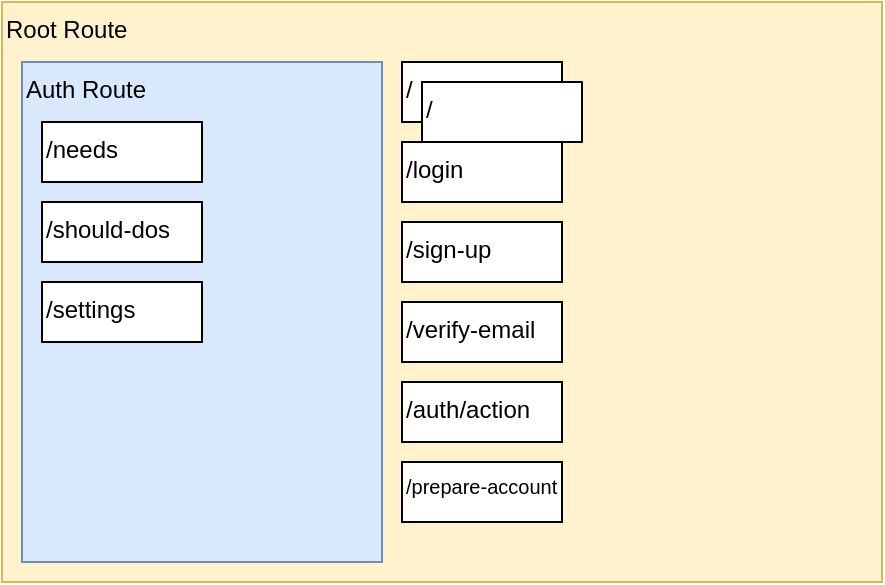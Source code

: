 <mxfile version="22.1.4" type="github">
  <diagram name="Page-1" id="e1RGGrZxxhzuxi-Nd0hM">
    <mxGraphModel dx="954" dy="532" grid="1" gridSize="10" guides="1" tooltips="1" connect="1" arrows="1" fold="1" page="1" pageScale="1" pageWidth="850" pageHeight="1100" math="0" shadow="0">
      <root>
        <mxCell id="0" />
        <mxCell id="1" parent="0" />
        <mxCell id="XZPgrRN6qtijMVRaPW6N-1" value="Root Route" style="rounded=0;whiteSpace=wrap;html=1;verticalAlign=top;align=left;fillColor=#fff2cc;strokeColor=#d6b656;" parent="1" vertex="1">
          <mxGeometry x="210" y="100" width="440" height="290" as="geometry" />
        </mxCell>
        <mxCell id="ZYC0NnvtjXSlAY5eB8kO-1" value="Auth Route" style="rounded=0;whiteSpace=wrap;html=1;verticalAlign=top;align=left;fillColor=#dae8fc;strokeColor=#6c8ebf;" parent="1" vertex="1">
          <mxGeometry x="220" y="130" width="180" height="250" as="geometry" />
        </mxCell>
        <mxCell id="ZYC0NnvtjXSlAY5eB8kO-2" value="/needs" style="rounded=0;whiteSpace=wrap;html=1;verticalAlign=top;align=left;" parent="1" vertex="1">
          <mxGeometry x="230" y="160" width="80" height="30" as="geometry" />
        </mxCell>
        <mxCell id="ZYC0NnvtjXSlAY5eB8kO-3" value="/should-dos" style="rounded=0;whiteSpace=wrap;html=1;verticalAlign=top;align=left;" parent="1" vertex="1">
          <mxGeometry x="230" y="200" width="80" height="30" as="geometry" />
        </mxCell>
        <mxCell id="ZYC0NnvtjXSlAY5eB8kO-4" value="/settings" style="rounded=0;whiteSpace=wrap;html=1;verticalAlign=top;align=left;" parent="1" vertex="1">
          <mxGeometry x="230" y="240" width="80" height="30" as="geometry" />
        </mxCell>
        <mxCell id="ZYC0NnvtjXSlAY5eB8kO-5" value="/login" style="rounded=0;whiteSpace=wrap;html=1;verticalAlign=top;align=left;" parent="1" vertex="1">
          <mxGeometry x="410" y="170" width="80" height="30" as="geometry" />
        </mxCell>
        <mxCell id="ZYC0NnvtjXSlAY5eB8kO-6" value="/sign-up" style="rounded=0;whiteSpace=wrap;html=1;verticalAlign=top;align=left;" parent="1" vertex="1">
          <mxGeometry x="410" y="210" width="80" height="30" as="geometry" />
        </mxCell>
        <mxCell id="ZYC0NnvtjXSlAY5eB8kO-7" value="&lt;div&gt;/verify-email&lt;/div&gt;" style="rounded=0;whiteSpace=wrap;html=1;verticalAlign=top;align=left;" parent="1" vertex="1">
          <mxGeometry x="410" y="250" width="80" height="30" as="geometry" />
        </mxCell>
        <mxCell id="ZYC0NnvtjXSlAY5eB8kO-8" value="/" style="rounded=0;whiteSpace=wrap;html=1;verticalAlign=top;align=left;" parent="1" vertex="1">
          <mxGeometry x="410" y="130" width="80" height="30" as="geometry" />
        </mxCell>
        <mxCell id="ZYC0NnvtjXSlAY5eB8kO-9" value="&lt;div&gt;/auth/action&lt;/div&gt;" style="rounded=0;whiteSpace=wrap;html=1;verticalAlign=top;align=left;" parent="1" vertex="1">
          <mxGeometry x="410" y="290" width="80" height="30" as="geometry" />
        </mxCell>
        <mxCell id="ZYC0NnvtjXSlAY5eB8kO-10" value="&lt;div style=&quot;font-size: 10px;&quot;&gt;/prepare-account&lt;/div&gt;" style="rounded=0;whiteSpace=wrap;html=1;verticalAlign=top;align=left;fontSize=10;" parent="1" vertex="1">
          <mxGeometry x="410" y="330" width="80" height="30" as="geometry" />
        </mxCell>
        <mxCell id="OLSWaBasYGre32eq3aW2-1" value="/" style="rounded=0;whiteSpace=wrap;html=1;verticalAlign=top;align=left;" vertex="1" parent="1">
          <mxGeometry x="420" y="140" width="80" height="30" as="geometry" />
        </mxCell>
      </root>
    </mxGraphModel>
  </diagram>
</mxfile>
